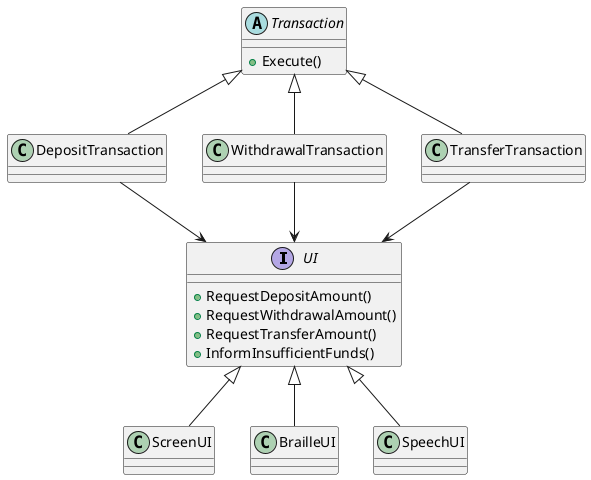 @startuml

    interface UI {
        + RequestDepositAmount()
        + RequestWithdrawalAmount()
        + RequestTransferAmount()
        + InformInsufficientFunds()
    }


    class ScreenUI extends UI
    class BrailleUI extends UI
    class SpeechUI extends UI

    abstract class  Transaction {
        + Execute()
    }

    class DepositTransaction extends Transaction
    class WithdrawalTransaction extends Transaction
    class TransferTransaction extends Transaction

DepositTransaction --> UI
WithdrawalTransaction --> UI
TransferTransaction --> UI

@enduml
